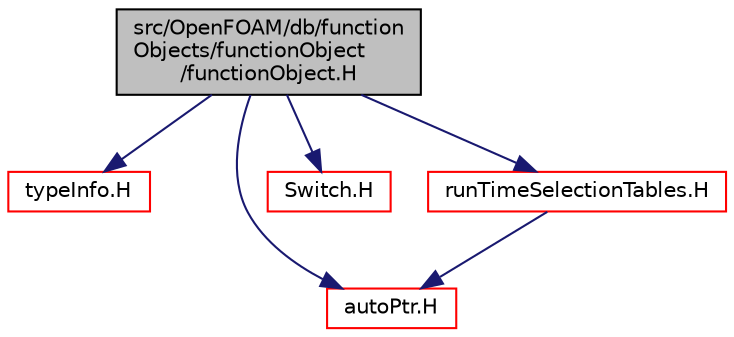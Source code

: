 digraph "src/OpenFOAM/db/functionObjects/functionObject/functionObject.H"
{
  bgcolor="transparent";
  edge [fontname="Helvetica",fontsize="10",labelfontname="Helvetica",labelfontsize="10"];
  node [fontname="Helvetica",fontsize="10",shape=record];
  Node0 [label="src/OpenFOAM/db/function\lObjects/functionObject\l/functionObject.H",height=0.2,width=0.4,color="black", fillcolor="grey75", style="filled", fontcolor="black"];
  Node0 -> Node1 [color="midnightblue",fontsize="10",style="solid",fontname="Helvetica"];
  Node1 [label="typeInfo.H",height=0.2,width=0.4,color="red",URL="$a10055.html"];
  Node0 -> Node52 [color="midnightblue",fontsize="10",style="solid",fontname="Helvetica"];
  Node52 [label="autoPtr.H",height=0.2,width=0.4,color="red",URL="$a11828.html"];
  Node0 -> Node54 [color="midnightblue",fontsize="10",style="solid",fontname="Helvetica"];
  Node54 [label="Switch.H",height=0.2,width=0.4,color="red",URL="$a12926.html"];
  Node0 -> Node55 [color="midnightblue",fontsize="10",style="solid",fontname="Helvetica"];
  Node55 [label="runTimeSelectionTables.H",height=0.2,width=0.4,color="red",URL="$a09992.html",tooltip="Macros to ease declaration of run-time selection tables. "];
  Node55 -> Node52 [color="midnightblue",fontsize="10",style="solid",fontname="Helvetica"];
}

